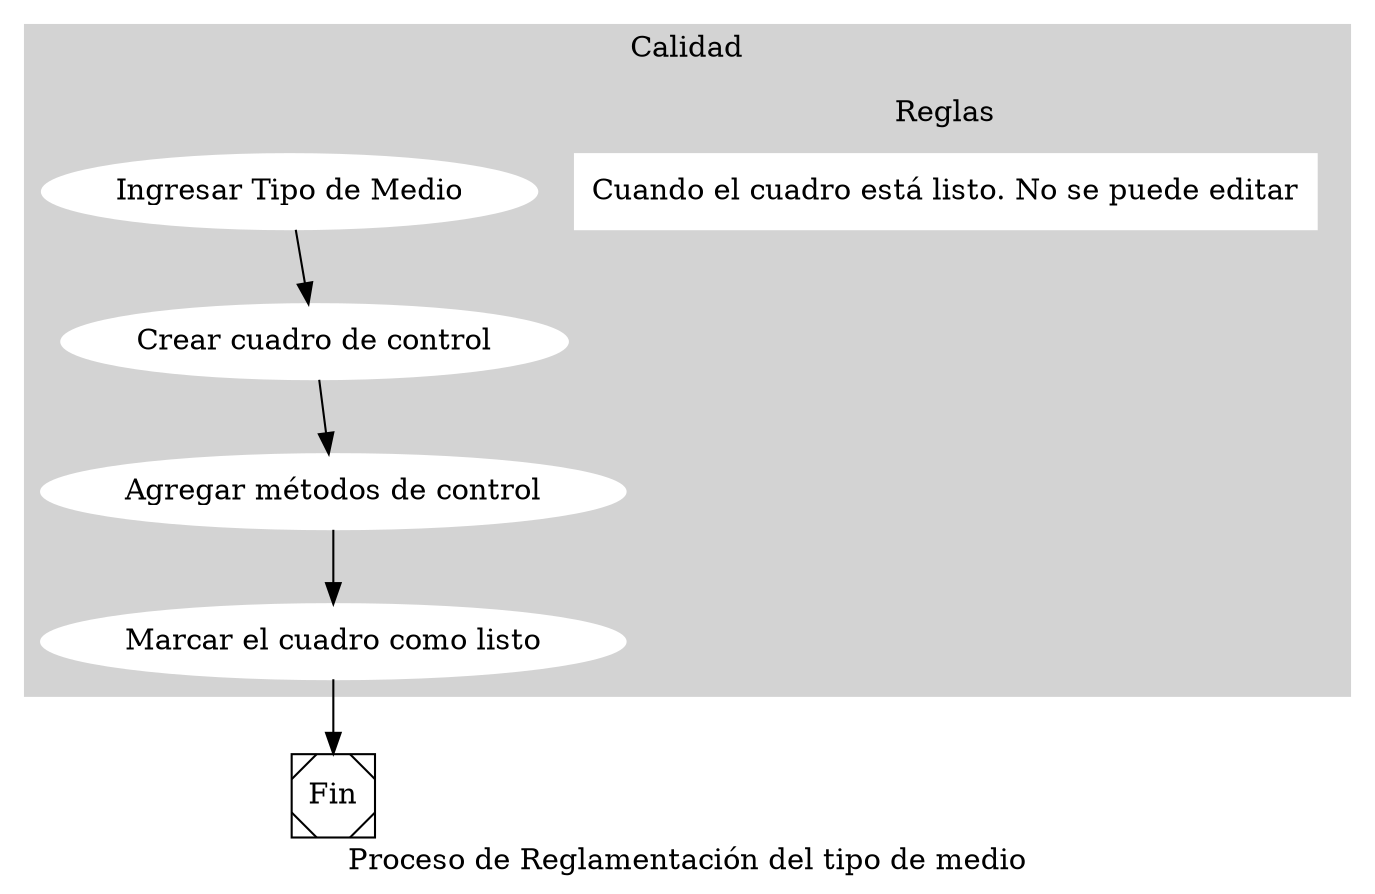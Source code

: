 digraph G {
   label="Proceso de Reglamentación del tipo de medio"
  subgraph cluster_0 {
    
    style=filled;
    color=lightgrey;
    node [style=filled,color=white];
    a0 [label="Ingresar Tipo de Medio"]
    a1 [label="Crear cuadro de control"]
    a2 [label="Agregar métodos de control"]
    a3 [label="Marcar el cuadro como listo"]
    a0 -> a1 -> a2 -> a3 ;
    label = "Calidad";
 subgraph cluster_reglas_reglamentacion {
        label="Reglas"
 
    node [style=filled,color=white, shape=ssquare, ];
    r3 [label="Cuando el cuadro está listo. No se puede editar"] 
    
  
  }
  
  }




 
  end [shape=Msquare, label="Fin"];

  a3 -> end
}

